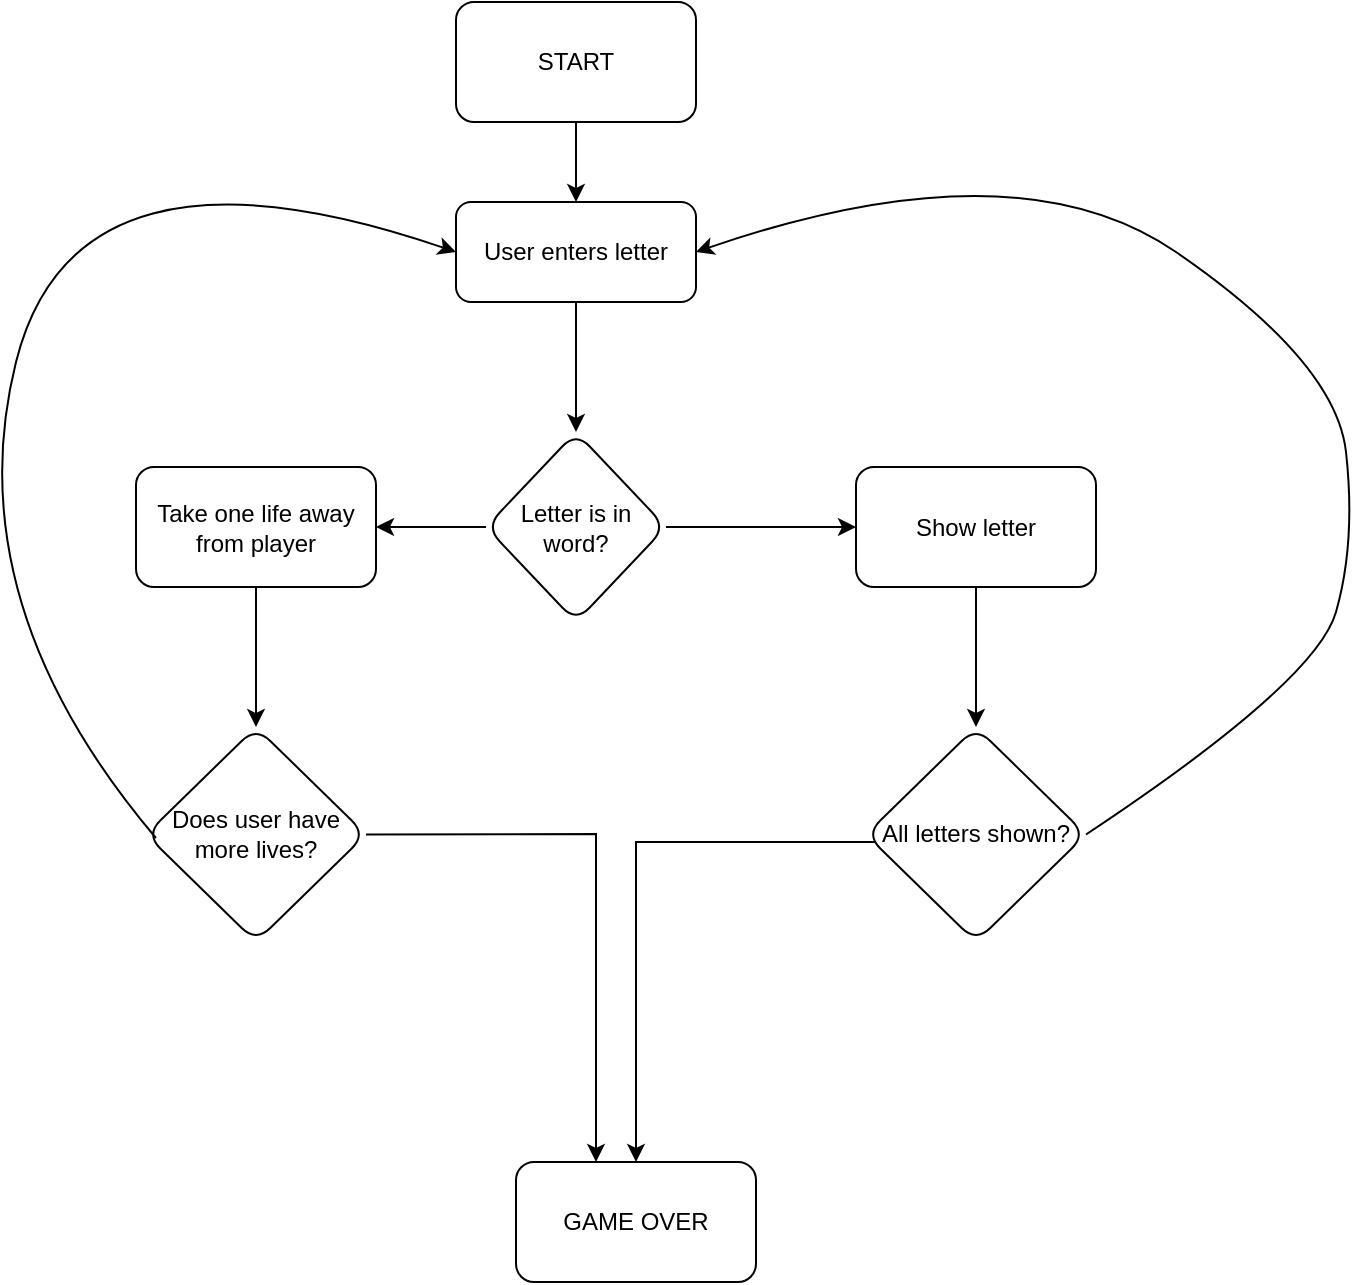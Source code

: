 <mxfile version="24.7.7">
  <diagram name="Page-1" id="LJGCvz-yP3kOP9v97A6t">
    <mxGraphModel dx="1376" dy="865" grid="1" gridSize="10" guides="1" tooltips="1" connect="1" arrows="1" fold="1" page="1" pageScale="1" pageWidth="850" pageHeight="1100" math="0" shadow="0">
      <root>
        <mxCell id="0" />
        <mxCell id="1" parent="0" />
        <mxCell id="x7hqCWJ2PIZs0wSF1mp3-1" value="START" style="rounded=1;whiteSpace=wrap;html=1;" vertex="1" parent="1">
          <mxGeometry x="360" y="20" width="120" height="60" as="geometry" />
        </mxCell>
        <mxCell id="x7hqCWJ2PIZs0wSF1mp3-8" value="" style="edgeStyle=orthogonalEdgeStyle;rounded=0;orthogonalLoop=1;jettySize=auto;html=1;" edge="1" parent="1" source="x7hqCWJ2PIZs0wSF1mp3-2" target="x7hqCWJ2PIZs0wSF1mp3-7">
          <mxGeometry relative="1" as="geometry" />
        </mxCell>
        <mxCell id="x7hqCWJ2PIZs0wSF1mp3-2" value="User enters letter" style="rounded=1;whiteSpace=wrap;html=1;" vertex="1" parent="1">
          <mxGeometry x="360" y="120" width="120" height="50" as="geometry" />
        </mxCell>
        <mxCell id="x7hqCWJ2PIZs0wSF1mp3-5" value="" style="endArrow=classic;html=1;rounded=0;entryX=0.5;entryY=0;entryDx=0;entryDy=0;exitX=0.5;exitY=1;exitDx=0;exitDy=0;" edge="1" parent="1" source="x7hqCWJ2PIZs0wSF1mp3-1" target="x7hqCWJ2PIZs0wSF1mp3-2">
          <mxGeometry width="50" height="50" relative="1" as="geometry">
            <mxPoint x="400" y="470" as="sourcePoint" />
            <mxPoint x="450" y="420" as="targetPoint" />
          </mxGeometry>
        </mxCell>
        <mxCell id="x7hqCWJ2PIZs0wSF1mp3-10" value="" style="edgeStyle=orthogonalEdgeStyle;rounded=0;orthogonalLoop=1;jettySize=auto;html=1;" edge="1" parent="1" source="x7hqCWJ2PIZs0wSF1mp3-7" target="x7hqCWJ2PIZs0wSF1mp3-9">
          <mxGeometry relative="1" as="geometry" />
        </mxCell>
        <mxCell id="x7hqCWJ2PIZs0wSF1mp3-14" value="" style="edgeStyle=orthogonalEdgeStyle;rounded=0;orthogonalLoop=1;jettySize=auto;html=1;" edge="1" parent="1" source="x7hqCWJ2PIZs0wSF1mp3-7" target="x7hqCWJ2PIZs0wSF1mp3-13">
          <mxGeometry relative="1" as="geometry" />
        </mxCell>
        <mxCell id="x7hqCWJ2PIZs0wSF1mp3-7" value="Letter is in word?" style="rhombus;whiteSpace=wrap;html=1;rounded=1;" vertex="1" parent="1">
          <mxGeometry x="375" y="235" width="90" height="95" as="geometry" />
        </mxCell>
        <mxCell id="x7hqCWJ2PIZs0wSF1mp3-25" value="" style="edgeStyle=orthogonalEdgeStyle;rounded=0;orthogonalLoop=1;jettySize=auto;html=1;" edge="1" parent="1" source="x7hqCWJ2PIZs0wSF1mp3-9" target="x7hqCWJ2PIZs0wSF1mp3-24">
          <mxGeometry relative="1" as="geometry" />
        </mxCell>
        <mxCell id="x7hqCWJ2PIZs0wSF1mp3-9" value="Show letter" style="whiteSpace=wrap;html=1;rounded=1;" vertex="1" parent="1">
          <mxGeometry x="560" y="252.5" width="120" height="60" as="geometry" />
        </mxCell>
        <mxCell id="x7hqCWJ2PIZs0wSF1mp3-18" value="" style="edgeStyle=orthogonalEdgeStyle;rounded=0;orthogonalLoop=1;jettySize=auto;html=1;" edge="1" parent="1" source="x7hqCWJ2PIZs0wSF1mp3-13" target="x7hqCWJ2PIZs0wSF1mp3-17">
          <mxGeometry relative="1" as="geometry" />
        </mxCell>
        <mxCell id="x7hqCWJ2PIZs0wSF1mp3-13" value="Take one life away from player" style="whiteSpace=wrap;html=1;rounded=1;" vertex="1" parent="1">
          <mxGeometry x="200" y="252.5" width="120" height="60" as="geometry" />
        </mxCell>
        <mxCell id="x7hqCWJ2PIZs0wSF1mp3-17" value="Does user have more lives?" style="rhombus;whiteSpace=wrap;html=1;rounded=1;" vertex="1" parent="1">
          <mxGeometry x="205" y="382.5" width="110" height="107.5" as="geometry" />
        </mxCell>
        <mxCell id="x7hqCWJ2PIZs0wSF1mp3-21" value="" style="curved=1;endArrow=classic;html=1;rounded=0;entryX=0;entryY=0.5;entryDx=0;entryDy=0;" edge="1" parent="1" target="x7hqCWJ2PIZs0wSF1mp3-2">
          <mxGeometry width="50" height="50" relative="1" as="geometry">
            <mxPoint x="210" y="438" as="sourcePoint" />
            <mxPoint x="255" y="390" as="targetPoint" />
            <Array as="points">
              <mxPoint x="110" y="320" />
              <mxPoint x="170" y="80" />
            </Array>
          </mxGeometry>
        </mxCell>
        <mxCell id="x7hqCWJ2PIZs0wSF1mp3-24" value="All letters shown?" style="rhombus;whiteSpace=wrap;html=1;rounded=1;" vertex="1" parent="1">
          <mxGeometry x="565" y="382.5" width="110" height="107.5" as="geometry" />
        </mxCell>
        <mxCell id="x7hqCWJ2PIZs0wSF1mp3-26" value="" style="curved=1;endArrow=classic;html=1;rounded=0;exitX=1;exitY=0.5;exitDx=0;exitDy=0;entryX=1;entryY=0.5;entryDx=0;entryDy=0;" edge="1" parent="1" source="x7hqCWJ2PIZs0wSF1mp3-24" target="x7hqCWJ2PIZs0wSF1mp3-2">
          <mxGeometry width="50" height="50" relative="1" as="geometry">
            <mxPoint x="400" y="470" as="sourcePoint" />
            <mxPoint x="450" y="420" as="targetPoint" />
            <Array as="points">
              <mxPoint x="790" y="360" />
              <mxPoint x="810" y="290" />
              <mxPoint x="800" y="200" />
              <mxPoint x="640" y="90" />
            </Array>
          </mxGeometry>
        </mxCell>
        <mxCell id="x7hqCWJ2PIZs0wSF1mp3-28" value="" style="endArrow=classic;html=1;rounded=0;exitX=1;exitY=0.5;exitDx=0;exitDy=0;" edge="1" parent="1" source="x7hqCWJ2PIZs0wSF1mp3-17">
          <mxGeometry width="50" height="50" relative="1" as="geometry">
            <mxPoint x="400" y="470" as="sourcePoint" />
            <mxPoint x="430" y="600" as="targetPoint" />
            <Array as="points">
              <mxPoint x="430" y="436" />
            </Array>
          </mxGeometry>
        </mxCell>
        <mxCell id="x7hqCWJ2PIZs0wSF1mp3-29" value="" style="endArrow=classic;html=1;rounded=0;exitX=1;exitY=0.5;exitDx=0;exitDy=0;" edge="1" parent="1">
          <mxGeometry width="50" height="50" relative="1" as="geometry">
            <mxPoint x="570" y="440" as="sourcePoint" />
            <mxPoint x="450" y="600" as="targetPoint" />
            <Array as="points">
              <mxPoint x="450" y="440" />
            </Array>
          </mxGeometry>
        </mxCell>
        <mxCell id="x7hqCWJ2PIZs0wSF1mp3-30" value="GAME OVER" style="rounded=1;whiteSpace=wrap;html=1;" vertex="1" parent="1">
          <mxGeometry x="390" y="600" width="120" height="60" as="geometry" />
        </mxCell>
      </root>
    </mxGraphModel>
  </diagram>
</mxfile>
